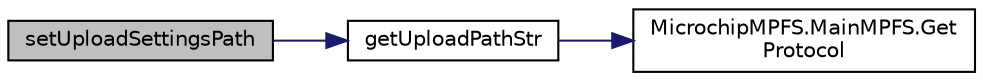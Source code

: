 digraph "setUploadSettingsPath"
{
  edge [fontname="Helvetica",fontsize="10",labelfontname="Helvetica",labelfontsize="10"];
  node [fontname="Helvetica",fontsize="10",shape=record];
  rankdir="LR";
  Node1 [label="setUploadSettingsPath",height=0.2,width=0.4,color="black", fillcolor="grey75", style="filled", fontcolor="black"];
  Node1 -> Node2 [color="midnightblue",fontsize="10",style="solid",fontname="Helvetica"];
  Node2 [label="getUploadPathStr",height=0.2,width=0.4,color="black", fillcolor="white", style="filled",URL="$class_microchip_m_p_f_s_1_1_upload_settings.html#ae291d5839bf2ed859bbb259289f1d0b5"];
  Node2 -> Node3 [color="midnightblue",fontsize="10",style="solid",fontname="Helvetica"];
  Node3 [label="MicrochipMPFS.MainMPFS.Get\lProtocol",height=0.2,width=0.4,color="black", fillcolor="white", style="filled",URL="$class_microchip_m_p_f_s_1_1_main_m_p_f_s.html#a54a250fc332e2458ac8e6340da7d7d99"];
}
